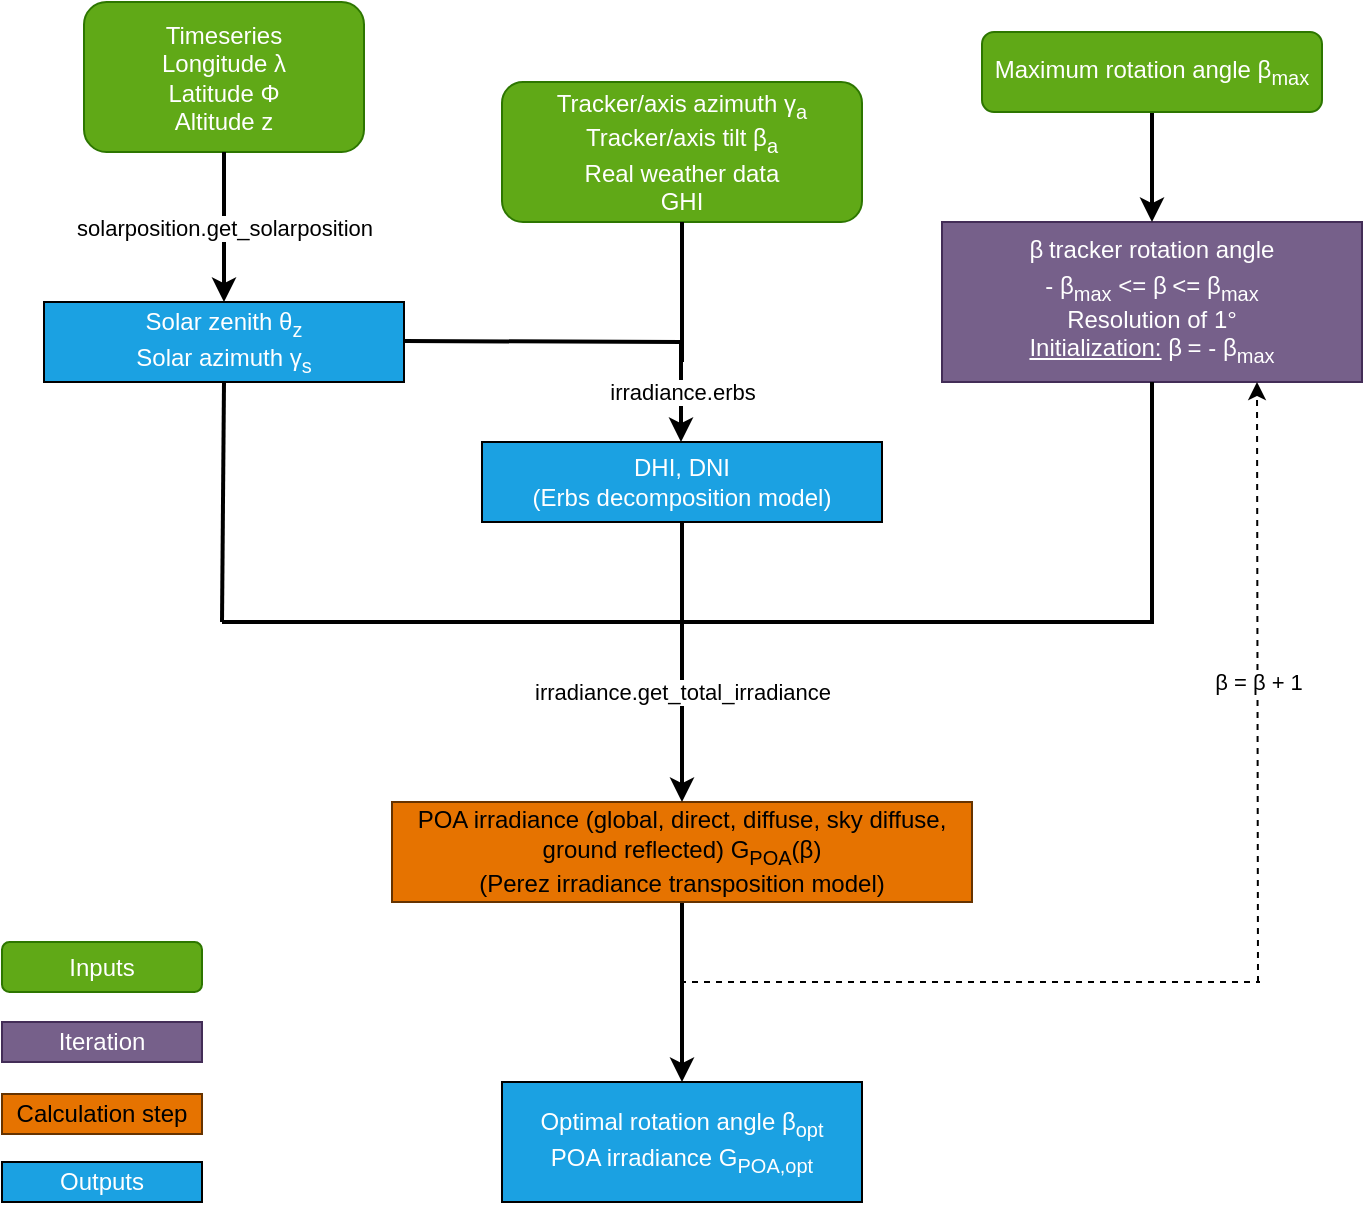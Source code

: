 <mxfile version="24.4.8" type="device">
  <diagram id="C5RBs43oDa-KdzZeNtuy" name="Page-1">
    <mxGraphModel dx="1434" dy="818" grid="1" gridSize="10" guides="1" tooltips="1" connect="1" arrows="1" fold="1" page="1" pageScale="1" pageWidth="827" pageHeight="1169" background="#ffffff" math="0" shadow="0">
      <root>
        <mxCell id="WIyWlLk6GJQsqaUBKTNV-0" />
        <mxCell id="WIyWlLk6GJQsqaUBKTNV-1" parent="WIyWlLk6GJQsqaUBKTNV-0" />
        <mxCell id="WIyWlLk6GJQsqaUBKTNV-3" value="Timeseries&lt;br&gt;&lt;div&gt;Longitude &lt;span&gt;λ&lt;/span&gt;&lt;/div&gt;&lt;div&gt;Latitude &lt;span lang=&quot;fr&quot; class=&quot;BxUVEf ILfuVd&quot;&gt;&lt;span class=&quot;hgKElc&quot;&gt;Φ&lt;/span&gt;&lt;/span&gt;&lt;/div&gt;&lt;div&gt;Altitude z&lt;br&gt;&lt;/div&gt;" style="rounded=1;whiteSpace=wrap;html=1;fontSize=12;glass=0;strokeWidth=1;shadow=0;fillColor=#60a917;fontColor=#ffffff;strokeColor=#2D7600;" parent="WIyWlLk6GJQsqaUBKTNV-1" vertex="1">
          <mxGeometry x="71" y="30" width="140" height="75" as="geometry" />
        </mxCell>
        <mxCell id="nY5QdWtAfCeqt1IPBH1M-0" value="Solar zenith &lt;span lang=&quot;en&quot; class=&quot;BxUVEf ILfuVd&quot;&gt;&lt;span class=&quot;hgKElc&quot;&gt;θ&lt;sub&gt;z&lt;/sub&gt;&lt;/span&gt;&lt;/span&gt;&lt;br&gt;Solar azimuth &lt;span&gt;γ&lt;sub&gt;s&lt;/sub&gt;&lt;/span&gt;" style="rounded=0;whiteSpace=wrap;html=1;fillColor=#1ba1e2;fontColor=#ffffff;strokeColor=default;" parent="WIyWlLk6GJQsqaUBKTNV-1" vertex="1">
          <mxGeometry x="51" y="180" width="180" height="40" as="geometry" />
        </mxCell>
        <mxCell id="nY5QdWtAfCeqt1IPBH1M-9" value="" style="endArrow=classic;html=1;rounded=0;exitX=0.5;exitY=1;exitDx=0;exitDy=0;entryX=0.5;entryY=0;entryDx=0;entryDy=0;strokeWidth=2;" parent="WIyWlLk6GJQsqaUBKTNV-1" source="WIyWlLk6GJQsqaUBKTNV-3" target="nY5QdWtAfCeqt1IPBH1M-0" edge="1">
          <mxGeometry relative="1" as="geometry">
            <mxPoint x="170" y="400" as="sourcePoint" />
            <mxPoint x="270" y="400" as="targetPoint" />
          </mxGeometry>
        </mxCell>
        <mxCell id="nY5QdWtAfCeqt1IPBH1M-10" value="solarposition.get_solarposition" style="edgeLabel;resizable=0;html=1;align=center;verticalAlign=middle;" parent="nY5QdWtAfCeqt1IPBH1M-9" connectable="0" vertex="1">
          <mxGeometry relative="1" as="geometry" />
        </mxCell>
        <mxCell id="b3d6tO9OOzQfFbIuxBPO-0" value="&lt;div&gt;Tracker/axis azimuth &lt;span&gt;γ&lt;sub&gt;a&lt;/sub&gt;&lt;/span&gt;&lt;/div&gt;&lt;div&gt;Tracker/axis tilt&amp;nbsp;&lt;span lang=&quot;fr&quot; class=&quot;BxUVEf ILfuVd&quot;&gt;&lt;span class=&quot;hgKElc&quot;&gt;β&lt;/span&gt;&lt;/span&gt;&lt;span&gt;&lt;sub&gt;a&lt;/sub&gt;&lt;/span&gt;&lt;/div&gt;&lt;div&gt;Real weather data&lt;br&gt;&lt;/div&gt;&lt;div&gt;GHI&lt;/div&gt;" style="rounded=1;whiteSpace=wrap;html=1;fontSize=12;glass=0;strokeWidth=1;shadow=0;fillColor=#60a917;fontColor=#ffffff;strokeColor=#2D7600;" parent="WIyWlLk6GJQsqaUBKTNV-1" vertex="1">
          <mxGeometry x="280" y="70" width="180" height="70" as="geometry" />
        </mxCell>
        <mxCell id="b3d6tO9OOzQfFbIuxBPO-1" value="&lt;div&gt;&lt;span lang=&quot;fr&quot; class=&quot;BxUVEf ILfuVd&quot;&gt;&lt;span class=&quot;hgKElc&quot;&gt;β&lt;/span&gt;&lt;/span&gt;&lt;span lang=&quot;en&quot; class=&quot;BxUVEf ILfuVd&quot;&gt;&lt;span class=&quot;hgKElc&quot;&gt;&lt;sub&gt; &lt;/sub&gt;tracker rotation angle&lt;sub&gt;&lt;br&gt;&lt;/sub&gt;&lt;/span&gt;&lt;/span&gt;&lt;/div&gt;&lt;div&gt;-&amp;nbsp;&lt;span lang=&quot;fr&quot; class=&quot;BxUVEf ILfuVd&quot;&gt;&lt;span class=&quot;hgKElc&quot;&gt;β&lt;sub&gt;max&lt;/sub&gt;&lt;/span&gt;&lt;/span&gt; &amp;lt;= &lt;span lang=&quot;fr&quot; class=&quot;BxUVEf ILfuVd&quot;&gt;&lt;span class=&quot;hgKElc&quot;&gt;β&lt;/span&gt;&lt;/span&gt;&lt;span lang=&quot;en&quot; class=&quot;BxUVEf ILfuVd&quot;&gt;&lt;span class=&quot;hgKElc&quot;&gt;&lt;sub&gt; &lt;/sub&gt;&lt;/span&gt;&lt;/span&gt;&amp;lt;= &lt;span lang=&quot;fr&quot; class=&quot;BxUVEf ILfuVd&quot;&gt;&lt;span class=&quot;hgKElc&quot;&gt;β&lt;sub&gt;max&lt;/sub&gt;&lt;/span&gt;&lt;/span&gt;&lt;/div&gt;&lt;div&gt;Resolution of 1°&lt;br&gt;&lt;/div&gt;&lt;div&gt;&lt;u&gt;Initialization:&lt;/u&gt; &lt;span lang=&quot;fr&quot; class=&quot;BxUVEf ILfuVd&quot;&gt;&lt;span class=&quot;hgKElc&quot;&gt;β&lt;/span&gt;&lt;/span&gt;&lt;span class=&quot;hgKElc&quot;&gt;&lt;sub&gt; &lt;/sub&gt;&lt;/span&gt;= -&amp;nbsp;&lt;span lang=&quot;fr&quot; class=&quot;BxUVEf ILfuVd&quot;&gt;&lt;span class=&quot;hgKElc&quot;&gt;β&lt;sub&gt;max&lt;/sub&gt;&lt;/span&gt;&lt;/span&gt;&lt;/div&gt;" style="rounded=0;whiteSpace=wrap;html=1;fillStyle=solid;fillColor=#76608a;strokeColor=#432D57;fontColor=#ffffff;" parent="WIyWlLk6GJQsqaUBKTNV-1" vertex="1">
          <mxGeometry x="500" y="140" width="210" height="80" as="geometry" />
        </mxCell>
        <mxCell id="b3d6tO9OOzQfFbIuxBPO-20" style="edgeStyle=orthogonalEdgeStyle;rounded=0;orthogonalLoop=1;jettySize=auto;html=1;exitX=0.5;exitY=1;exitDx=0;exitDy=0;entryX=0.5;entryY=0;entryDx=0;entryDy=0;strokeWidth=2;" parent="WIyWlLk6GJQsqaUBKTNV-1" source="b3d6tO9OOzQfFbIuxBPO-17" target="b3d6tO9OOzQfFbIuxBPO-19" edge="1">
          <mxGeometry relative="1" as="geometry" />
        </mxCell>
        <mxCell id="b3d6tO9OOzQfFbIuxBPO-17" value="POA irradiance (global, direct, diffuse, sky diffuse, ground reflected) G&lt;sub&gt;POA&lt;/sub&gt;(&lt;span lang=&quot;fr&quot; class=&quot;BxUVEf ILfuVd&quot;&gt;&lt;span class=&quot;hgKElc&quot;&gt;β)&lt;/span&gt;&lt;/span&gt;&lt;br&gt;(Perez irradiance transposition model)" style="rounded=0;whiteSpace=wrap;html=1;fillStyle=solid;fillColor=#E67300;strokeColor=#663300;" parent="WIyWlLk6GJQsqaUBKTNV-1" vertex="1">
          <mxGeometry x="225" y="430" width="290" height="50" as="geometry" />
        </mxCell>
        <mxCell id="b3d6tO9OOzQfFbIuxBPO-19" value="&lt;div&gt;Optimal rotation angle &lt;span lang=&quot;fr&quot; class=&quot;BxUVEf ILfuVd&quot;&gt;&lt;span class=&quot;hgKElc&quot;&gt;β&lt;/span&gt;&lt;/span&gt;&lt;span lang=&quot;en&quot; class=&quot;BxUVEf ILfuVd&quot;&gt;&lt;span class=&quot;hgKElc&quot;&gt;&lt;sub&gt;&lt;/sub&gt;&lt;/span&gt;&lt;/span&gt;&lt;sub&gt;opt&lt;/sub&gt;&lt;br&gt;&lt;/div&gt;&lt;div&gt;POA irradiance G&lt;sub&gt;POA,opt&lt;/sub&gt;&lt;br&gt;&lt;/div&gt;" style="rounded=0;whiteSpace=wrap;html=1;fillColor=#1ba1e2;fontColor=#ffffff;strokeColor=default;" parent="WIyWlLk6GJQsqaUBKTNV-1" vertex="1">
          <mxGeometry x="280" y="570" width="180" height="60" as="geometry" />
        </mxCell>
        <mxCell id="b3d6tO9OOzQfFbIuxBPO-22" style="edgeStyle=orthogonalEdgeStyle;rounded=0;orthogonalLoop=1;jettySize=auto;html=1;entryX=0.5;entryY=0;entryDx=0;entryDy=0;strokeWidth=2;" parent="WIyWlLk6GJQsqaUBKTNV-1" source="b3d6tO9OOzQfFbIuxBPO-21" target="b3d6tO9OOzQfFbIuxBPO-1" edge="1">
          <mxGeometry relative="1" as="geometry" />
        </mxCell>
        <mxCell id="b3d6tO9OOzQfFbIuxBPO-21" value="Maximum rotation angle &lt;span lang=&quot;fr&quot; class=&quot;BxUVEf ILfuVd&quot;&gt;&lt;span class=&quot;hgKElc&quot;&gt;β&lt;sub&gt;max&lt;/sub&gt;&lt;/span&gt;&lt;/span&gt;" style="rounded=1;whiteSpace=wrap;html=1;fontSize=12;glass=0;strokeWidth=1;shadow=0;fillColor=#60a917;fontColor=#ffffff;strokeColor=#2D7600;" parent="WIyWlLk6GJQsqaUBKTNV-1" vertex="1">
          <mxGeometry x="520" y="45" width="170" height="40" as="geometry" />
        </mxCell>
        <mxCell id="O4i9VfM06XI1pBtCiao6-0" value="" style="endArrow=none;html=1;rounded=0;dashed=1;" parent="WIyWlLk6GJQsqaUBKTNV-1" edge="1">
          <mxGeometry width="50" height="50" relative="1" as="geometry">
            <mxPoint x="369" y="520" as="sourcePoint" />
            <mxPoint x="659" y="520" as="targetPoint" />
          </mxGeometry>
        </mxCell>
        <mxCell id="O4i9VfM06XI1pBtCiao6-2" value="" style="endArrow=classic;html=1;rounded=0;entryX=0.75;entryY=1;entryDx=0;entryDy=0;dashed=1;" parent="WIyWlLk6GJQsqaUBKTNV-1" target="b3d6tO9OOzQfFbIuxBPO-1" edge="1">
          <mxGeometry relative="1" as="geometry">
            <mxPoint x="658" y="520" as="sourcePoint" />
            <mxPoint x="620" y="400" as="targetPoint" />
          </mxGeometry>
        </mxCell>
        <mxCell id="O4i9VfM06XI1pBtCiao6-3" value="&lt;span lang=&quot;fr&quot; class=&quot;BxUVEf ILfuVd&quot;&gt;&lt;span class=&quot;hgKElc&quot;&gt;β &lt;/span&gt;&lt;/span&gt;= &lt;span lang=&quot;fr&quot; class=&quot;BxUVEf ILfuVd&quot;&gt;&lt;span class=&quot;hgKElc&quot;&gt;β &lt;/span&gt;&lt;/span&gt;+ 1" style="edgeLabel;resizable=0;html=1;align=center;verticalAlign=middle;" parent="O4i9VfM06XI1pBtCiao6-2" connectable="0" vertex="1">
          <mxGeometry relative="1" as="geometry" />
        </mxCell>
        <mxCell id="Nlrnzq0-V_x93CKlz8eS-1" value="" style="endArrow=none;html=1;rounded=0;entryX=0.5;entryY=1;entryDx=0;entryDy=0;strokeWidth=2;" parent="WIyWlLk6GJQsqaUBKTNV-1" edge="1">
          <mxGeometry width="50" height="50" relative="1" as="geometry">
            <mxPoint x="140" y="340" as="sourcePoint" />
            <mxPoint x="141" y="220" as="targetPoint" />
          </mxGeometry>
        </mxCell>
        <mxCell id="Nlrnzq0-V_x93CKlz8eS-4" value="" style="endArrow=none;html=1;rounded=0;strokeWidth=2;entryX=0.5;entryY=1;entryDx=0;entryDy=0;" parent="WIyWlLk6GJQsqaUBKTNV-1" target="Nlrnzq0-V_x93CKlz8eS-19" edge="1">
          <mxGeometry width="50" height="50" relative="1" as="geometry">
            <mxPoint x="370" y="346" as="sourcePoint" />
            <mxPoint x="370" y="306" as="targetPoint" />
          </mxGeometry>
        </mxCell>
        <mxCell id="Nlrnzq0-V_x93CKlz8eS-5" value="" style="endArrow=none;html=1;rounded=0;strokeWidth=2;entryX=0.5;entryY=1;entryDx=0;entryDy=0;" parent="WIyWlLk6GJQsqaUBKTNV-1" target="b3d6tO9OOzQfFbIuxBPO-1" edge="1">
          <mxGeometry width="50" height="50" relative="1" as="geometry">
            <mxPoint x="605" y="340" as="sourcePoint" />
            <mxPoint x="600" y="240" as="targetPoint" />
          </mxGeometry>
        </mxCell>
        <mxCell id="Nlrnzq0-V_x93CKlz8eS-6" value="" style="endArrow=none;html=1;rounded=0;strokeWidth=2;" parent="WIyWlLk6GJQsqaUBKTNV-1" edge="1">
          <mxGeometry width="50" height="50" relative="1" as="geometry">
            <mxPoint x="370" y="340" as="sourcePoint" />
            <mxPoint x="606" y="340" as="targetPoint" />
          </mxGeometry>
        </mxCell>
        <mxCell id="Nlrnzq0-V_x93CKlz8eS-7" value="" style="endArrow=none;html=1;rounded=0;strokeWidth=2;" parent="WIyWlLk6GJQsqaUBKTNV-1" edge="1">
          <mxGeometry width="50" height="50" relative="1" as="geometry">
            <mxPoint x="140" y="340" as="sourcePoint" />
            <mxPoint x="376" y="340" as="targetPoint" />
          </mxGeometry>
        </mxCell>
        <mxCell id="Nlrnzq0-V_x93CKlz8eS-8" value="" style="endArrow=classic;html=1;rounded=0;entryX=0.5;entryY=0;entryDx=0;entryDy=0;strokeWidth=2;" parent="WIyWlLk6GJQsqaUBKTNV-1" target="b3d6tO9OOzQfFbIuxBPO-17" edge="1">
          <mxGeometry relative="1" as="geometry">
            <mxPoint x="370" y="320" as="sourcePoint" />
            <mxPoint x="240" y="760" as="targetPoint" />
          </mxGeometry>
        </mxCell>
        <mxCell id="Nlrnzq0-V_x93CKlz8eS-9" value="irradiance.get_total_irradiance" style="edgeLabel;resizable=0;html=1;;align=center;verticalAlign=middle;" parent="Nlrnzq0-V_x93CKlz8eS-8" connectable="0" vertex="1">
          <mxGeometry relative="1" as="geometry" />
        </mxCell>
        <mxCell id="Nlrnzq0-V_x93CKlz8eS-13" value="Inputs" style="rounded=1;whiteSpace=wrap;html=1;fontSize=12;glass=0;strokeWidth=1;shadow=0;fillColor=#60a917;fontColor=#ffffff;strokeColor=#2D7600;" parent="WIyWlLk6GJQsqaUBKTNV-1" vertex="1">
          <mxGeometry x="30" y="500" width="100" height="25" as="geometry" />
        </mxCell>
        <mxCell id="Nlrnzq0-V_x93CKlz8eS-14" value="Calculation step" style="rounded=0;whiteSpace=wrap;html=1;fillStyle=solid;fillColor=#E67300;strokeColor=#663300;" parent="WIyWlLk6GJQsqaUBKTNV-1" vertex="1">
          <mxGeometry x="30" y="576" width="100" height="20" as="geometry" />
        </mxCell>
        <mxCell id="Nlrnzq0-V_x93CKlz8eS-15" value="Outputs" style="rounded=0;whiteSpace=wrap;html=1;fillColor=#1ba1e2;fontColor=#ffffff;strokeColor=default;" parent="WIyWlLk6GJQsqaUBKTNV-1" vertex="1">
          <mxGeometry x="30" y="610" width="100" height="20" as="geometry" />
        </mxCell>
        <mxCell id="Nlrnzq0-V_x93CKlz8eS-17" value="" style="endArrow=none;html=1;rounded=0;strokeWidth=2;" parent="WIyWlLk6GJQsqaUBKTNV-1" edge="1">
          <mxGeometry width="50" height="50" relative="1" as="geometry">
            <mxPoint x="231" y="199.5" as="sourcePoint" />
            <mxPoint x="370" y="200" as="targetPoint" />
          </mxGeometry>
        </mxCell>
        <mxCell id="Nlrnzq0-V_x93CKlz8eS-18" value="" style="endArrow=none;html=1;rounded=0;strokeWidth=2;entryX=0.5;entryY=1;entryDx=0;entryDy=0;" parent="WIyWlLk6GJQsqaUBKTNV-1" target="b3d6tO9OOzQfFbIuxBPO-0" edge="1">
          <mxGeometry width="50" height="50" relative="1" as="geometry">
            <mxPoint x="370" y="210" as="sourcePoint" />
            <mxPoint x="380" y="290" as="targetPoint" />
          </mxGeometry>
        </mxCell>
        <mxCell id="Nlrnzq0-V_x93CKlz8eS-19" value="&lt;div&gt;&lt;font color=&quot;#ffffff&quot;&gt;DHI, DNI&lt;/font&gt;&lt;/div&gt;&lt;div&gt;&lt;font color=&quot;#ffffff&quot;&gt;(Erbs decomposition model)&lt;br&gt;&lt;/font&gt;&lt;/div&gt;" style="rounded=0;whiteSpace=wrap;html=1;fillStyle=solid;fillColor=#1BA1E2;strokeColor=#000000;" parent="WIyWlLk6GJQsqaUBKTNV-1" vertex="1">
          <mxGeometry x="270" y="250" width="200" height="40" as="geometry" />
        </mxCell>
        <mxCell id="Nlrnzq0-V_x93CKlz8eS-20" value="" style="endArrow=classic;html=1;rounded=0;endFill=1;strokeWidth=2;" parent="WIyWlLk6GJQsqaUBKTNV-1" edge="1">
          <mxGeometry relative="1" as="geometry">
            <mxPoint x="369.5" y="200" as="sourcePoint" />
            <mxPoint x="369.5" y="250" as="targetPoint" />
          </mxGeometry>
        </mxCell>
        <mxCell id="Nlrnzq0-V_x93CKlz8eS-21" value="irradiance.erbs" style="edgeLabel;resizable=0;html=1;;align=center;verticalAlign=middle;" parent="Nlrnzq0-V_x93CKlz8eS-20" connectable="0" vertex="1">
          <mxGeometry relative="1" as="geometry" />
        </mxCell>
        <mxCell id="Nlrnzq0-V_x93CKlz8eS-23" value="Iteration" style="rounded=0;whiteSpace=wrap;html=1;fillStyle=solid;fillColor=#76608a;strokeColor=#432D57;fontColor=#ffffff;" parent="WIyWlLk6GJQsqaUBKTNV-1" vertex="1">
          <mxGeometry x="30" y="540" width="100" height="20" as="geometry" />
        </mxCell>
      </root>
    </mxGraphModel>
  </diagram>
</mxfile>
